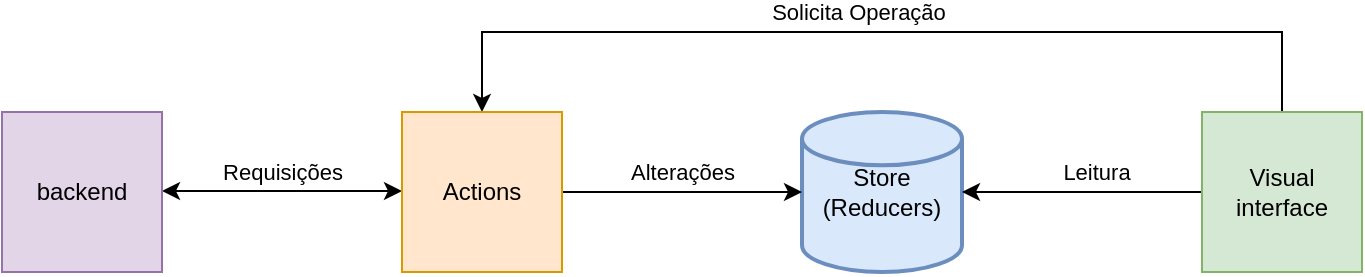 <mxfile version="13.6.6" type="device"><diagram id="Xj-4LLullWXU1XDn58Vj" name="Page-1"><mxGraphModel dx="1422" dy="794" grid="1" gridSize="10" guides="1" tooltips="1" connect="1" arrows="1" fold="1" page="1" pageScale="1" pageWidth="827" pageHeight="1169" math="0" shadow="0"><root><mxCell id="0"/><mxCell id="1" parent="0"/><mxCell id="lxhVQYLtmOYt7ZYUJerO-1" value="Store (Reducers)" style="strokeWidth=2;html=1;shape=mxgraph.flowchart.database;whiteSpace=wrap;fillColor=#dae8fc;strokeColor=#6c8ebf;" vertex="1" parent="1"><mxGeometry x="480" y="80" width="80" height="80" as="geometry"/></mxCell><mxCell id="lxhVQYLtmOYt7ZYUJerO-6" style="edgeStyle=orthogonalEdgeStyle;rounded=0;orthogonalLoop=1;jettySize=auto;html=1;entryX=1;entryY=0.5;entryDx=0;entryDy=0;entryPerimeter=0;" edge="1" parent="1" source="lxhVQYLtmOYt7ZYUJerO-3" target="lxhVQYLtmOYt7ZYUJerO-1"><mxGeometry relative="1" as="geometry"/></mxCell><mxCell id="lxhVQYLtmOYt7ZYUJerO-11" value="Leitura" style="edgeLabel;html=1;align=center;verticalAlign=middle;resizable=0;points=[];" vertex="1" connectable="0" parent="lxhVQYLtmOYt7ZYUJerO-6"><mxGeometry x="-0.12" relative="1" as="geometry"><mxPoint y="-10" as="offset"/></mxGeometry></mxCell><mxCell id="lxhVQYLtmOYt7ZYUJerO-9" style="edgeStyle=orthogonalEdgeStyle;rounded=0;orthogonalLoop=1;jettySize=auto;html=1;entryX=0.5;entryY=0;entryDx=0;entryDy=0;" edge="1" parent="1" source="lxhVQYLtmOYt7ZYUJerO-3" target="lxhVQYLtmOYt7ZYUJerO-4"><mxGeometry relative="1" as="geometry"><Array as="points"><mxPoint x="560" y="40"/><mxPoint x="240" y="40"/></Array></mxGeometry></mxCell><mxCell id="lxhVQYLtmOYt7ZYUJerO-10" value="Solicita Operação" style="edgeLabel;html=1;align=center;verticalAlign=middle;resizable=0;points=[];" vertex="1" connectable="0" parent="lxhVQYLtmOYt7ZYUJerO-9"><mxGeometry x="0.05" y="4" relative="1" as="geometry"><mxPoint y="-14" as="offset"/></mxGeometry></mxCell><mxCell id="lxhVQYLtmOYt7ZYUJerO-3" value="Visual interface" style="whiteSpace=wrap;html=1;aspect=fixed;fillColor=#d5e8d4;strokeColor=#82b366;" vertex="1" parent="1"><mxGeometry x="680" y="80" width="80" height="80" as="geometry"/></mxCell><mxCell id="lxhVQYLtmOYt7ZYUJerO-7" style="edgeStyle=orthogonalEdgeStyle;rounded=0;orthogonalLoop=1;jettySize=auto;html=1;entryX=0;entryY=0.5;entryDx=0;entryDy=0;entryPerimeter=0;" edge="1" parent="1" source="lxhVQYLtmOYt7ZYUJerO-4" target="lxhVQYLtmOYt7ZYUJerO-1"><mxGeometry relative="1" as="geometry"/></mxCell><mxCell id="lxhVQYLtmOYt7ZYUJerO-12" value="Alterações" style="edgeLabel;html=1;align=center;verticalAlign=middle;resizable=0;points=[];" vertex="1" connectable="0" parent="lxhVQYLtmOYt7ZYUJerO-7"><mxGeometry x="0.16" y="-1" relative="1" as="geometry"><mxPoint x="-10" y="-11" as="offset"/></mxGeometry></mxCell><mxCell id="lxhVQYLtmOYt7ZYUJerO-13" style="edgeStyle=orthogonalEdgeStyle;rounded=0;orthogonalLoop=1;jettySize=auto;html=1;entryX=1;entryY=0.5;entryDx=0;entryDy=0;startArrow=classic;startFill=1;" edge="1" parent="1"><mxGeometry relative="1" as="geometry"><mxPoint x="280" y="119.5" as="sourcePoint"/><mxPoint x="160" y="119.5" as="targetPoint"/></mxGeometry></mxCell><mxCell id="lxhVQYLtmOYt7ZYUJerO-14" value="Requisições" style="edgeLabel;html=1;align=center;verticalAlign=middle;resizable=0;points=[];" vertex="1" connectable="0" parent="lxhVQYLtmOYt7ZYUJerO-13"><mxGeometry x="-0.333" y="4" relative="1" as="geometry"><mxPoint x="-20" y="-13.5" as="offset"/></mxGeometry></mxCell><mxCell id="lxhVQYLtmOYt7ZYUJerO-4" value="Actions" style="whiteSpace=wrap;html=1;aspect=fixed;fillColor=#ffe6cc;strokeColor=#d79b00;" vertex="1" parent="1"><mxGeometry x="280" y="80" width="80" height="80" as="geometry"/></mxCell><mxCell id="lxhVQYLtmOYt7ZYUJerO-5" value="backend" style="whiteSpace=wrap;html=1;aspect=fixed;fillColor=#e1d5e7;strokeColor=#9673a6;" vertex="1" parent="1"><mxGeometry x="80" y="80" width="80" height="80" as="geometry"/></mxCell></root></mxGraphModel></diagram></mxfile>
